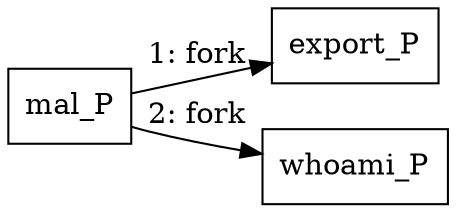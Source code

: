 digraph "T1562.003" {
rankdir="LR"
size="9"
fixedsize="false"
splines="true"
nodesep=0.3
ranksep=0
fontsize=10
overlap="scalexy"
engine= "neato"
	"mal_P" [node_type=Process shape=box]
	"export_P" [node_type=Process shape=box]
	"whoami_P" [node_type=Process shape=box]
	"mal_P" -> "export_P" [label="1: fork"]
	"mal_P" -> "whoami_P" [label="2: fork"]
}
